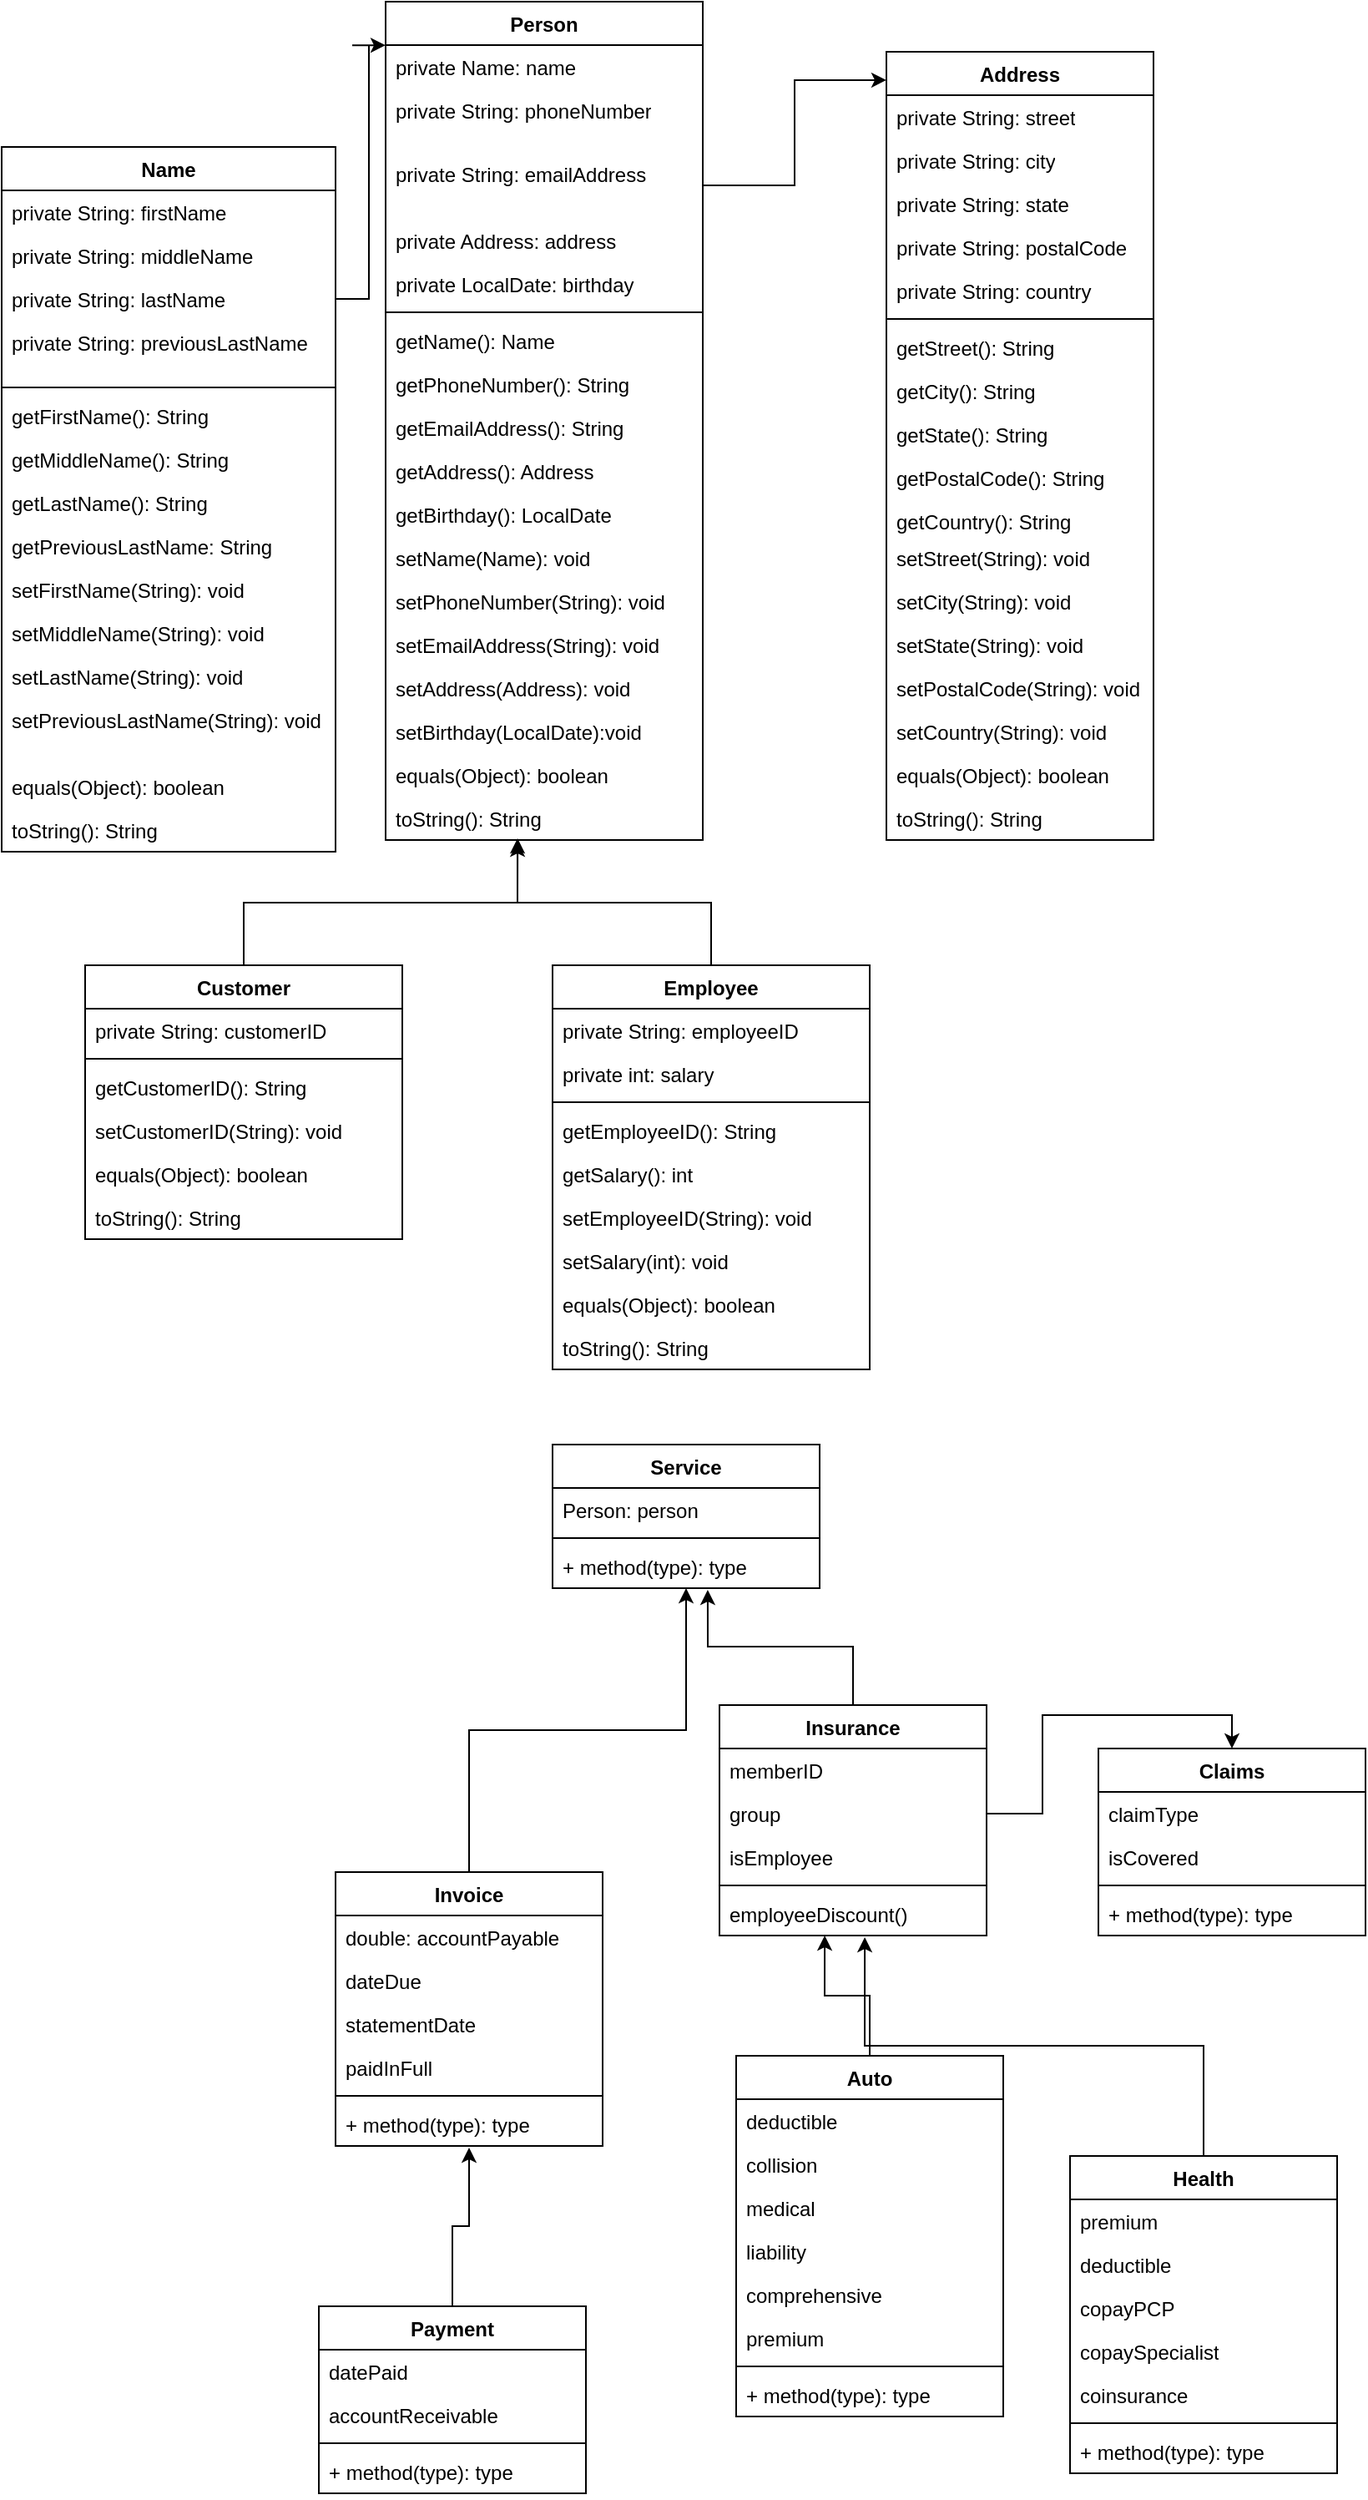 <mxfile version="21.1.8" type="device">
  <diagram id="C5RBs43oDa-KdzZeNtuy" name="Page-1">
    <mxGraphModel dx="856" dy="675" grid="1" gridSize="10" guides="1" tooltips="1" connect="1" arrows="1" fold="1" page="1" pageScale="1" pageWidth="827" pageHeight="1169" math="0" shadow="0">
      <root>
        <mxCell id="WIyWlLk6GJQsqaUBKTNV-0" />
        <mxCell id="WIyWlLk6GJQsqaUBKTNV-1" parent="WIyWlLk6GJQsqaUBKTNV-0" />
        <mxCell id="HiaGmHJcbB_R3RKfSJvn-80" style="edgeStyle=orthogonalEdgeStyle;rounded=0;orthogonalLoop=1;jettySize=auto;html=1;exitX=0.5;exitY=0;exitDx=0;exitDy=0;entryX=0.5;entryY=1;entryDx=0;entryDy=0;entryPerimeter=0;" edge="1" parent="WIyWlLk6GJQsqaUBKTNV-1" source="HiaGmHJcbB_R3RKfSJvn-19" target="HiaGmHJcbB_R3RKfSJvn-78">
          <mxGeometry relative="1" as="geometry" />
        </mxCell>
        <mxCell id="HiaGmHJcbB_R3RKfSJvn-19" value="Invoice" style="swimlane;fontStyle=1;align=center;verticalAlign=top;childLayout=stackLayout;horizontal=1;startSize=26;horizontalStack=0;resizeParent=1;resizeParentMax=0;resizeLast=0;collapsible=1;marginBottom=0;whiteSpace=wrap;html=1;" vertex="1" parent="WIyWlLk6GJQsqaUBKTNV-1">
          <mxGeometry x="210" y="1140" width="160" height="164" as="geometry" />
        </mxCell>
        <mxCell id="HiaGmHJcbB_R3RKfSJvn-55" value="double: accountPayable" style="text;strokeColor=none;fillColor=none;align=left;verticalAlign=top;spacingLeft=4;spacingRight=4;overflow=hidden;rotatable=0;points=[[0,0.5],[1,0.5]];portConstraint=eastwest;whiteSpace=wrap;html=1;" vertex="1" parent="HiaGmHJcbB_R3RKfSJvn-19">
          <mxGeometry y="26" width="160" height="26" as="geometry" />
        </mxCell>
        <mxCell id="HiaGmHJcbB_R3RKfSJvn-59" value="dateDue" style="text;strokeColor=none;fillColor=none;align=left;verticalAlign=top;spacingLeft=4;spacingRight=4;overflow=hidden;rotatable=0;points=[[0,0.5],[1,0.5]];portConstraint=eastwest;whiteSpace=wrap;html=1;" vertex="1" parent="HiaGmHJcbB_R3RKfSJvn-19">
          <mxGeometry y="52" width="160" height="26" as="geometry" />
        </mxCell>
        <mxCell id="HiaGmHJcbB_R3RKfSJvn-20" value="statementDate" style="text;strokeColor=none;fillColor=none;align=left;verticalAlign=top;spacingLeft=4;spacingRight=4;overflow=hidden;rotatable=0;points=[[0,0.5],[1,0.5]];portConstraint=eastwest;whiteSpace=wrap;html=1;" vertex="1" parent="HiaGmHJcbB_R3RKfSJvn-19">
          <mxGeometry y="78" width="160" height="26" as="geometry" />
        </mxCell>
        <mxCell id="HiaGmHJcbB_R3RKfSJvn-88" value="paidInFull" style="text;strokeColor=none;fillColor=none;align=left;verticalAlign=top;spacingLeft=4;spacingRight=4;overflow=hidden;rotatable=0;points=[[0,0.5],[1,0.5]];portConstraint=eastwest;whiteSpace=wrap;html=1;" vertex="1" parent="HiaGmHJcbB_R3RKfSJvn-19">
          <mxGeometry y="104" width="160" height="26" as="geometry" />
        </mxCell>
        <mxCell id="HiaGmHJcbB_R3RKfSJvn-21" value="" style="line;strokeWidth=1;fillColor=none;align=left;verticalAlign=middle;spacingTop=-1;spacingLeft=3;spacingRight=3;rotatable=0;labelPosition=right;points=[];portConstraint=eastwest;strokeColor=inherit;" vertex="1" parent="HiaGmHJcbB_R3RKfSJvn-19">
          <mxGeometry y="130" width="160" height="8" as="geometry" />
        </mxCell>
        <mxCell id="HiaGmHJcbB_R3RKfSJvn-22" value="+ method(type): type" style="text;strokeColor=none;fillColor=none;align=left;verticalAlign=top;spacingLeft=4;spacingRight=4;overflow=hidden;rotatable=0;points=[[0,0.5],[1,0.5]];portConstraint=eastwest;whiteSpace=wrap;html=1;" vertex="1" parent="HiaGmHJcbB_R3RKfSJvn-19">
          <mxGeometry y="138" width="160" height="26" as="geometry" />
        </mxCell>
        <mxCell id="HiaGmHJcbB_R3RKfSJvn-81" style="edgeStyle=orthogonalEdgeStyle;rounded=0;orthogonalLoop=1;jettySize=auto;html=1;exitX=0.5;exitY=0;exitDx=0;exitDy=0;entryX=0.581;entryY=1.039;entryDx=0;entryDy=0;entryPerimeter=0;" edge="1" parent="WIyWlLk6GJQsqaUBKTNV-1" source="HiaGmHJcbB_R3RKfSJvn-26" target="HiaGmHJcbB_R3RKfSJvn-78">
          <mxGeometry relative="1" as="geometry" />
        </mxCell>
        <mxCell id="HiaGmHJcbB_R3RKfSJvn-26" value="Insurance" style="swimlane;fontStyle=1;align=center;verticalAlign=top;childLayout=stackLayout;horizontal=1;startSize=26;horizontalStack=0;resizeParent=1;resizeParentMax=0;resizeLast=0;collapsible=1;marginBottom=0;whiteSpace=wrap;html=1;" vertex="1" parent="WIyWlLk6GJQsqaUBKTNV-1">
          <mxGeometry x="440" y="1040" width="160" height="138" as="geometry" />
        </mxCell>
        <mxCell id="HiaGmHJcbB_R3RKfSJvn-27" value="memberID" style="text;strokeColor=none;fillColor=none;align=left;verticalAlign=top;spacingLeft=4;spacingRight=4;overflow=hidden;rotatable=0;points=[[0,0.5],[1,0.5]];portConstraint=eastwest;whiteSpace=wrap;html=1;" vertex="1" parent="HiaGmHJcbB_R3RKfSJvn-26">
          <mxGeometry y="26" width="160" height="26" as="geometry" />
        </mxCell>
        <mxCell id="HiaGmHJcbB_R3RKfSJvn-31" value="group" style="text;strokeColor=none;fillColor=none;align=left;verticalAlign=top;spacingLeft=4;spacingRight=4;overflow=hidden;rotatable=0;points=[[0,0.5],[1,0.5]];portConstraint=eastwest;whiteSpace=wrap;html=1;" vertex="1" parent="HiaGmHJcbB_R3RKfSJvn-26">
          <mxGeometry y="52" width="160" height="26" as="geometry" />
        </mxCell>
        <mxCell id="HiaGmHJcbB_R3RKfSJvn-90" value="isEmployee" style="text;strokeColor=none;fillColor=none;align=left;verticalAlign=top;spacingLeft=4;spacingRight=4;overflow=hidden;rotatable=0;points=[[0,0.5],[1,0.5]];portConstraint=eastwest;whiteSpace=wrap;html=1;" vertex="1" parent="HiaGmHJcbB_R3RKfSJvn-26">
          <mxGeometry y="78" width="160" height="26" as="geometry" />
        </mxCell>
        <mxCell id="HiaGmHJcbB_R3RKfSJvn-28" value="" style="line;strokeWidth=1;fillColor=none;align=left;verticalAlign=middle;spacingTop=-1;spacingLeft=3;spacingRight=3;rotatable=0;labelPosition=right;points=[];portConstraint=eastwest;strokeColor=inherit;" vertex="1" parent="HiaGmHJcbB_R3RKfSJvn-26">
          <mxGeometry y="104" width="160" height="8" as="geometry" />
        </mxCell>
        <mxCell id="HiaGmHJcbB_R3RKfSJvn-29" value="employeeDiscount()" style="text;strokeColor=none;fillColor=none;align=left;verticalAlign=top;spacingLeft=4;spacingRight=4;overflow=hidden;rotatable=0;points=[[0,0.5],[1,0.5]];portConstraint=eastwest;whiteSpace=wrap;html=1;" vertex="1" parent="HiaGmHJcbB_R3RKfSJvn-26">
          <mxGeometry y="112" width="160" height="26" as="geometry" />
        </mxCell>
        <mxCell id="HiaGmHJcbB_R3RKfSJvn-32" value="Claims" style="swimlane;fontStyle=1;align=center;verticalAlign=top;childLayout=stackLayout;horizontal=1;startSize=26;horizontalStack=0;resizeParent=1;resizeParentMax=0;resizeLast=0;collapsible=1;marginBottom=0;whiteSpace=wrap;html=1;" vertex="1" parent="WIyWlLk6GJQsqaUBKTNV-1">
          <mxGeometry x="667" y="1066" width="160" height="112" as="geometry" />
        </mxCell>
        <mxCell id="HiaGmHJcbB_R3RKfSJvn-86" value="claimType" style="text;strokeColor=none;fillColor=none;align=left;verticalAlign=top;spacingLeft=4;spacingRight=4;overflow=hidden;rotatable=0;points=[[0,0.5],[1,0.5]];portConstraint=eastwest;whiteSpace=wrap;html=1;" vertex="1" parent="HiaGmHJcbB_R3RKfSJvn-32">
          <mxGeometry y="26" width="160" height="26" as="geometry" />
        </mxCell>
        <mxCell id="HiaGmHJcbB_R3RKfSJvn-33" value="isCovered" style="text;strokeColor=none;fillColor=none;align=left;verticalAlign=top;spacingLeft=4;spacingRight=4;overflow=hidden;rotatable=0;points=[[0,0.5],[1,0.5]];portConstraint=eastwest;whiteSpace=wrap;html=1;" vertex="1" parent="HiaGmHJcbB_R3RKfSJvn-32">
          <mxGeometry y="52" width="160" height="26" as="geometry" />
        </mxCell>
        <mxCell id="HiaGmHJcbB_R3RKfSJvn-34" value="" style="line;strokeWidth=1;fillColor=none;align=left;verticalAlign=middle;spacingTop=-1;spacingLeft=3;spacingRight=3;rotatable=0;labelPosition=right;points=[];portConstraint=eastwest;strokeColor=inherit;" vertex="1" parent="HiaGmHJcbB_R3RKfSJvn-32">
          <mxGeometry y="78" width="160" height="8" as="geometry" />
        </mxCell>
        <mxCell id="HiaGmHJcbB_R3RKfSJvn-35" value="+ method(type): type" style="text;strokeColor=none;fillColor=none;align=left;verticalAlign=top;spacingLeft=4;spacingRight=4;overflow=hidden;rotatable=0;points=[[0,0.5],[1,0.5]];portConstraint=eastwest;whiteSpace=wrap;html=1;" vertex="1" parent="HiaGmHJcbB_R3RKfSJvn-32">
          <mxGeometry y="86" width="160" height="26" as="geometry" />
        </mxCell>
        <mxCell id="HiaGmHJcbB_R3RKfSJvn-36" style="edgeStyle=orthogonalEdgeStyle;rounded=0;orthogonalLoop=1;jettySize=auto;html=1;exitX=1;exitY=0.5;exitDx=0;exitDy=0;entryX=0.5;entryY=0;entryDx=0;entryDy=0;" edge="1" parent="WIyWlLk6GJQsqaUBKTNV-1" source="HiaGmHJcbB_R3RKfSJvn-31" target="HiaGmHJcbB_R3RKfSJvn-32">
          <mxGeometry relative="1" as="geometry" />
        </mxCell>
        <mxCell id="HiaGmHJcbB_R3RKfSJvn-51" style="edgeStyle=orthogonalEdgeStyle;rounded=0;orthogonalLoop=1;jettySize=auto;html=1;exitX=0.5;exitY=0;exitDx=0;exitDy=0;entryX=0.5;entryY=1.039;entryDx=0;entryDy=0;entryPerimeter=0;" edge="1" parent="WIyWlLk6GJQsqaUBKTNV-1" source="HiaGmHJcbB_R3RKfSJvn-37" target="HiaGmHJcbB_R3RKfSJvn-22">
          <mxGeometry relative="1" as="geometry" />
        </mxCell>
        <mxCell id="HiaGmHJcbB_R3RKfSJvn-37" value="Payment" style="swimlane;fontStyle=1;align=center;verticalAlign=top;childLayout=stackLayout;horizontal=1;startSize=26;horizontalStack=0;resizeParent=1;resizeParentMax=0;resizeLast=0;collapsible=1;marginBottom=0;whiteSpace=wrap;html=1;" vertex="1" parent="WIyWlLk6GJQsqaUBKTNV-1">
          <mxGeometry x="200" y="1400" width="160" height="112" as="geometry" />
        </mxCell>
        <mxCell id="HiaGmHJcbB_R3RKfSJvn-87" value="datePaid" style="text;strokeColor=none;fillColor=none;align=left;verticalAlign=top;spacingLeft=4;spacingRight=4;overflow=hidden;rotatable=0;points=[[0,0.5],[1,0.5]];portConstraint=eastwest;whiteSpace=wrap;html=1;" vertex="1" parent="HiaGmHJcbB_R3RKfSJvn-37">
          <mxGeometry y="26" width="160" height="26" as="geometry" />
        </mxCell>
        <mxCell id="HiaGmHJcbB_R3RKfSJvn-38" value="accountReceivable" style="text;strokeColor=none;fillColor=none;align=left;verticalAlign=top;spacingLeft=4;spacingRight=4;overflow=hidden;rotatable=0;points=[[0,0.5],[1,0.5]];portConstraint=eastwest;whiteSpace=wrap;html=1;" vertex="1" parent="HiaGmHJcbB_R3RKfSJvn-37">
          <mxGeometry y="52" width="160" height="26" as="geometry" />
        </mxCell>
        <mxCell id="HiaGmHJcbB_R3RKfSJvn-39" value="" style="line;strokeWidth=1;fillColor=none;align=left;verticalAlign=middle;spacingTop=-1;spacingLeft=3;spacingRight=3;rotatable=0;labelPosition=right;points=[];portConstraint=eastwest;strokeColor=inherit;" vertex="1" parent="HiaGmHJcbB_R3RKfSJvn-37">
          <mxGeometry y="78" width="160" height="8" as="geometry" />
        </mxCell>
        <mxCell id="HiaGmHJcbB_R3RKfSJvn-40" value="+ method(type): type" style="text;strokeColor=none;fillColor=none;align=left;verticalAlign=top;spacingLeft=4;spacingRight=4;overflow=hidden;rotatable=0;points=[[0,0.5],[1,0.5]];portConstraint=eastwest;whiteSpace=wrap;html=1;" vertex="1" parent="HiaGmHJcbB_R3RKfSJvn-37">
          <mxGeometry y="86" width="160" height="26" as="geometry" />
        </mxCell>
        <mxCell id="HiaGmHJcbB_R3RKfSJvn-49" style="edgeStyle=orthogonalEdgeStyle;rounded=0;orthogonalLoop=1;jettySize=auto;html=1;exitX=0.5;exitY=0;exitDx=0;exitDy=0;entryX=0.394;entryY=1;entryDx=0;entryDy=0;entryPerimeter=0;" edge="1" parent="WIyWlLk6GJQsqaUBKTNV-1" source="HiaGmHJcbB_R3RKfSJvn-41" target="HiaGmHJcbB_R3RKfSJvn-29">
          <mxGeometry relative="1" as="geometry" />
        </mxCell>
        <mxCell id="HiaGmHJcbB_R3RKfSJvn-41" value="Auto" style="swimlane;fontStyle=1;align=center;verticalAlign=top;childLayout=stackLayout;horizontal=1;startSize=26;horizontalStack=0;resizeParent=1;resizeParentMax=0;resizeLast=0;collapsible=1;marginBottom=0;whiteSpace=wrap;html=1;" vertex="1" parent="WIyWlLk6GJQsqaUBKTNV-1">
          <mxGeometry x="450" y="1250" width="160" height="216" as="geometry" />
        </mxCell>
        <mxCell id="HiaGmHJcbB_R3RKfSJvn-60" value="deductible" style="text;strokeColor=none;fillColor=none;align=left;verticalAlign=top;spacingLeft=4;spacingRight=4;overflow=hidden;rotatable=0;points=[[0,0.5],[1,0.5]];portConstraint=eastwest;whiteSpace=wrap;html=1;" vertex="1" parent="HiaGmHJcbB_R3RKfSJvn-41">
          <mxGeometry y="26" width="160" height="26" as="geometry" />
        </mxCell>
        <mxCell id="HiaGmHJcbB_R3RKfSJvn-63" value="collision" style="text;strokeColor=none;fillColor=none;align=left;verticalAlign=top;spacingLeft=4;spacingRight=4;overflow=hidden;rotatable=0;points=[[0,0.5],[1,0.5]];portConstraint=eastwest;whiteSpace=wrap;html=1;" vertex="1" parent="HiaGmHJcbB_R3RKfSJvn-41">
          <mxGeometry y="52" width="160" height="26" as="geometry" />
        </mxCell>
        <mxCell id="HiaGmHJcbB_R3RKfSJvn-64" value="medical" style="text;strokeColor=none;fillColor=none;align=left;verticalAlign=top;spacingLeft=4;spacingRight=4;overflow=hidden;rotatable=0;points=[[0,0.5],[1,0.5]];portConstraint=eastwest;whiteSpace=wrap;html=1;" vertex="1" parent="HiaGmHJcbB_R3RKfSJvn-41">
          <mxGeometry y="78" width="160" height="26" as="geometry" />
        </mxCell>
        <mxCell id="HiaGmHJcbB_R3RKfSJvn-61" value="liability" style="text;strokeColor=none;fillColor=none;align=left;verticalAlign=top;spacingLeft=4;spacingRight=4;overflow=hidden;rotatable=0;points=[[0,0.5],[1,0.5]];portConstraint=eastwest;whiteSpace=wrap;html=1;" vertex="1" parent="HiaGmHJcbB_R3RKfSJvn-41">
          <mxGeometry y="104" width="160" height="26" as="geometry" />
        </mxCell>
        <mxCell id="HiaGmHJcbB_R3RKfSJvn-62" value="comprehensive&lt;br&gt;" style="text;strokeColor=none;fillColor=none;align=left;verticalAlign=top;spacingLeft=4;spacingRight=4;overflow=hidden;rotatable=0;points=[[0,0.5],[1,0.5]];portConstraint=eastwest;whiteSpace=wrap;html=1;" vertex="1" parent="HiaGmHJcbB_R3RKfSJvn-41">
          <mxGeometry y="130" width="160" height="26" as="geometry" />
        </mxCell>
        <mxCell id="HiaGmHJcbB_R3RKfSJvn-42" value="premium" style="text;strokeColor=none;fillColor=none;align=left;verticalAlign=top;spacingLeft=4;spacingRight=4;overflow=hidden;rotatable=0;points=[[0,0.5],[1,0.5]];portConstraint=eastwest;whiteSpace=wrap;html=1;" vertex="1" parent="HiaGmHJcbB_R3RKfSJvn-41">
          <mxGeometry y="156" width="160" height="26" as="geometry" />
        </mxCell>
        <mxCell id="HiaGmHJcbB_R3RKfSJvn-43" value="" style="line;strokeWidth=1;fillColor=none;align=left;verticalAlign=middle;spacingTop=-1;spacingLeft=3;spacingRight=3;rotatable=0;labelPosition=right;points=[];portConstraint=eastwest;strokeColor=inherit;" vertex="1" parent="HiaGmHJcbB_R3RKfSJvn-41">
          <mxGeometry y="182" width="160" height="8" as="geometry" />
        </mxCell>
        <mxCell id="HiaGmHJcbB_R3RKfSJvn-44" value="+ method(type): type" style="text;strokeColor=none;fillColor=none;align=left;verticalAlign=top;spacingLeft=4;spacingRight=4;overflow=hidden;rotatable=0;points=[[0,0.5],[1,0.5]];portConstraint=eastwest;whiteSpace=wrap;html=1;" vertex="1" parent="HiaGmHJcbB_R3RKfSJvn-41">
          <mxGeometry y="190" width="160" height="26" as="geometry" />
        </mxCell>
        <mxCell id="HiaGmHJcbB_R3RKfSJvn-50" style="edgeStyle=orthogonalEdgeStyle;rounded=0;orthogonalLoop=1;jettySize=auto;html=1;exitX=0.5;exitY=0;exitDx=0;exitDy=0;entryX=0.544;entryY=1.039;entryDx=0;entryDy=0;entryPerimeter=0;" edge="1" parent="WIyWlLk6GJQsqaUBKTNV-1" source="HiaGmHJcbB_R3RKfSJvn-45" target="HiaGmHJcbB_R3RKfSJvn-29">
          <mxGeometry relative="1" as="geometry" />
        </mxCell>
        <mxCell id="HiaGmHJcbB_R3RKfSJvn-45" value="Health" style="swimlane;fontStyle=1;align=center;verticalAlign=top;childLayout=stackLayout;horizontal=1;startSize=26;horizontalStack=0;resizeParent=1;resizeParentMax=0;resizeLast=0;collapsible=1;marginBottom=0;whiteSpace=wrap;html=1;" vertex="1" parent="WIyWlLk6GJQsqaUBKTNV-1">
          <mxGeometry x="650" y="1310" width="160" height="190" as="geometry" />
        </mxCell>
        <mxCell id="HiaGmHJcbB_R3RKfSJvn-46" value="premium" style="text;strokeColor=none;fillColor=none;align=left;verticalAlign=top;spacingLeft=4;spacingRight=4;overflow=hidden;rotatable=0;points=[[0,0.5],[1,0.5]];portConstraint=eastwest;whiteSpace=wrap;html=1;" vertex="1" parent="HiaGmHJcbB_R3RKfSJvn-45">
          <mxGeometry y="26" width="160" height="26" as="geometry" />
        </mxCell>
        <mxCell id="HiaGmHJcbB_R3RKfSJvn-84" value="deductible" style="text;strokeColor=none;fillColor=none;align=left;verticalAlign=top;spacingLeft=4;spacingRight=4;overflow=hidden;rotatable=0;points=[[0,0.5],[1,0.5]];portConstraint=eastwest;whiteSpace=wrap;html=1;" vertex="1" parent="HiaGmHJcbB_R3RKfSJvn-45">
          <mxGeometry y="52" width="160" height="26" as="geometry" />
        </mxCell>
        <mxCell id="HiaGmHJcbB_R3RKfSJvn-83" value="copayPCP" style="text;strokeColor=none;fillColor=none;align=left;verticalAlign=top;spacingLeft=4;spacingRight=4;overflow=hidden;rotatable=0;points=[[0,0.5],[1,0.5]];portConstraint=eastwest;whiteSpace=wrap;html=1;" vertex="1" parent="HiaGmHJcbB_R3RKfSJvn-45">
          <mxGeometry y="78" width="160" height="26" as="geometry" />
        </mxCell>
        <mxCell id="HiaGmHJcbB_R3RKfSJvn-82" value="copaySpecialist" style="text;strokeColor=none;fillColor=none;align=left;verticalAlign=top;spacingLeft=4;spacingRight=4;overflow=hidden;rotatable=0;points=[[0,0.5],[1,0.5]];portConstraint=eastwest;whiteSpace=wrap;html=1;" vertex="1" parent="HiaGmHJcbB_R3RKfSJvn-45">
          <mxGeometry y="104" width="160" height="26" as="geometry" />
        </mxCell>
        <mxCell id="HiaGmHJcbB_R3RKfSJvn-85" value="coinsurance" style="text;strokeColor=none;fillColor=none;align=left;verticalAlign=top;spacingLeft=4;spacingRight=4;overflow=hidden;rotatable=0;points=[[0,0.5],[1,0.5]];portConstraint=eastwest;whiteSpace=wrap;html=1;" vertex="1" parent="HiaGmHJcbB_R3RKfSJvn-45">
          <mxGeometry y="130" width="160" height="26" as="geometry" />
        </mxCell>
        <mxCell id="HiaGmHJcbB_R3RKfSJvn-47" value="" style="line;strokeWidth=1;fillColor=none;align=left;verticalAlign=middle;spacingTop=-1;spacingLeft=3;spacingRight=3;rotatable=0;labelPosition=right;points=[];portConstraint=eastwest;strokeColor=inherit;" vertex="1" parent="HiaGmHJcbB_R3RKfSJvn-45">
          <mxGeometry y="156" width="160" height="8" as="geometry" />
        </mxCell>
        <mxCell id="HiaGmHJcbB_R3RKfSJvn-48" value="+ method(type): type" style="text;strokeColor=none;fillColor=none;align=left;verticalAlign=top;spacingLeft=4;spacingRight=4;overflow=hidden;rotatable=0;points=[[0,0.5],[1,0.5]];portConstraint=eastwest;whiteSpace=wrap;html=1;" vertex="1" parent="HiaGmHJcbB_R3RKfSJvn-45">
          <mxGeometry y="164" width="160" height="26" as="geometry" />
        </mxCell>
        <mxCell id="HiaGmHJcbB_R3RKfSJvn-75" value="Service" style="swimlane;fontStyle=1;align=center;verticalAlign=top;childLayout=stackLayout;horizontal=1;startSize=26;horizontalStack=0;resizeParent=1;resizeParentMax=0;resizeLast=0;collapsible=1;marginBottom=0;whiteSpace=wrap;html=1;" vertex="1" parent="WIyWlLk6GJQsqaUBKTNV-1">
          <mxGeometry x="340" y="884" width="160" height="86" as="geometry" />
        </mxCell>
        <mxCell id="HiaGmHJcbB_R3RKfSJvn-76" value="Person: person" style="text;strokeColor=none;fillColor=none;align=left;verticalAlign=top;spacingLeft=4;spacingRight=4;overflow=hidden;rotatable=0;points=[[0,0.5],[1,0.5]];portConstraint=eastwest;whiteSpace=wrap;html=1;" vertex="1" parent="HiaGmHJcbB_R3RKfSJvn-75">
          <mxGeometry y="26" width="160" height="26" as="geometry" />
        </mxCell>
        <mxCell id="HiaGmHJcbB_R3RKfSJvn-77" value="" style="line;strokeWidth=1;fillColor=none;align=left;verticalAlign=middle;spacingTop=-1;spacingLeft=3;spacingRight=3;rotatable=0;labelPosition=right;points=[];portConstraint=eastwest;strokeColor=inherit;" vertex="1" parent="HiaGmHJcbB_R3RKfSJvn-75">
          <mxGeometry y="52" width="160" height="8" as="geometry" />
        </mxCell>
        <mxCell id="HiaGmHJcbB_R3RKfSJvn-78" value="+ method(type): type" style="text;strokeColor=none;fillColor=none;align=left;verticalAlign=top;spacingLeft=4;spacingRight=4;overflow=hidden;rotatable=0;points=[[0,0.5],[1,0.5]];portConstraint=eastwest;whiteSpace=wrap;html=1;" vertex="1" parent="HiaGmHJcbB_R3RKfSJvn-75">
          <mxGeometry y="60" width="160" height="26" as="geometry" />
        </mxCell>
        <mxCell id="HiaGmHJcbB_R3RKfSJvn-93" value="Person" style="swimlane;fontStyle=1;align=center;verticalAlign=top;childLayout=stackLayout;horizontal=1;startSize=26;horizontalStack=0;resizeParent=1;resizeParentMax=0;resizeLast=0;collapsible=1;marginBottom=0;whiteSpace=wrap;html=1;" vertex="1" parent="WIyWlLk6GJQsqaUBKTNV-1">
          <mxGeometry x="240" y="20" width="190" height="502" as="geometry" />
        </mxCell>
        <mxCell id="HiaGmHJcbB_R3RKfSJvn-100" value="private Name: name" style="text;strokeColor=none;fillColor=none;align=left;verticalAlign=top;spacingLeft=4;spacingRight=4;overflow=hidden;rotatable=0;points=[[0,0.5],[1,0.5]];portConstraint=eastwest;whiteSpace=wrap;html=1;" vertex="1" parent="HiaGmHJcbB_R3RKfSJvn-93">
          <mxGeometry y="26" width="190" height="26" as="geometry" />
        </mxCell>
        <mxCell id="HiaGmHJcbB_R3RKfSJvn-99" value="private String: phoneNumber" style="text;strokeColor=none;fillColor=none;align=left;verticalAlign=top;spacingLeft=4;spacingRight=4;overflow=hidden;rotatable=0;points=[[0,0.5],[1,0.5]];portConstraint=eastwest;whiteSpace=wrap;html=1;" vertex="1" parent="HiaGmHJcbB_R3RKfSJvn-93">
          <mxGeometry y="52" width="190" height="38" as="geometry" />
        </mxCell>
        <mxCell id="HiaGmHJcbB_R3RKfSJvn-98" value="private String: emailAddress" style="text;strokeColor=none;fillColor=none;align=left;verticalAlign=top;spacingLeft=4;spacingRight=4;overflow=hidden;rotatable=0;points=[[0,0.5],[1,0.5]];portConstraint=eastwest;whiteSpace=wrap;html=1;" vertex="1" parent="HiaGmHJcbB_R3RKfSJvn-93">
          <mxGeometry y="90" width="190" height="40" as="geometry" />
        </mxCell>
        <mxCell id="HiaGmHJcbB_R3RKfSJvn-97" value="private Address: address" style="text;strokeColor=none;fillColor=none;align=left;verticalAlign=top;spacingLeft=4;spacingRight=4;overflow=hidden;rotatable=0;points=[[0,0.5],[1,0.5]];portConstraint=eastwest;whiteSpace=wrap;html=1;" vertex="1" parent="HiaGmHJcbB_R3RKfSJvn-93">
          <mxGeometry y="130" width="190" height="26" as="geometry" />
        </mxCell>
        <mxCell id="HiaGmHJcbB_R3RKfSJvn-114" value="private LocalDate: birthday" style="text;strokeColor=none;fillColor=none;align=left;verticalAlign=top;spacingLeft=4;spacingRight=4;overflow=hidden;rotatable=0;points=[[0,0.5],[1,0.5]];portConstraint=eastwest;whiteSpace=wrap;html=1;" vertex="1" parent="HiaGmHJcbB_R3RKfSJvn-93">
          <mxGeometry y="156" width="190" height="26" as="geometry" />
        </mxCell>
        <mxCell id="HiaGmHJcbB_R3RKfSJvn-95" value="" style="line;strokeWidth=1;fillColor=none;align=left;verticalAlign=middle;spacingTop=-1;spacingLeft=3;spacingRight=3;rotatable=0;labelPosition=right;points=[];portConstraint=eastwest;strokeColor=inherit;" vertex="1" parent="HiaGmHJcbB_R3RKfSJvn-93">
          <mxGeometry y="182" width="190" height="8" as="geometry" />
        </mxCell>
        <mxCell id="HiaGmHJcbB_R3RKfSJvn-96" value="getName(): Name" style="text;strokeColor=none;fillColor=none;align=left;verticalAlign=top;spacingLeft=4;spacingRight=4;overflow=hidden;rotatable=0;points=[[0,0.5],[1,0.5]];portConstraint=eastwest;whiteSpace=wrap;html=1;" vertex="1" parent="HiaGmHJcbB_R3RKfSJvn-93">
          <mxGeometry y="190" width="190" height="26" as="geometry" />
        </mxCell>
        <mxCell id="HiaGmHJcbB_R3RKfSJvn-136" value="getPhoneNumber(): String" style="text;strokeColor=none;fillColor=none;align=left;verticalAlign=top;spacingLeft=4;spacingRight=4;overflow=hidden;rotatable=0;points=[[0,0.5],[1,0.5]];portConstraint=eastwest;whiteSpace=wrap;html=1;" vertex="1" parent="HiaGmHJcbB_R3RKfSJvn-93">
          <mxGeometry y="216" width="190" height="26" as="geometry" />
        </mxCell>
        <mxCell id="HiaGmHJcbB_R3RKfSJvn-135" value="getEmailAddress(): String" style="text;strokeColor=none;fillColor=none;align=left;verticalAlign=top;spacingLeft=4;spacingRight=4;overflow=hidden;rotatable=0;points=[[0,0.5],[1,0.5]];portConstraint=eastwest;whiteSpace=wrap;html=1;" vertex="1" parent="HiaGmHJcbB_R3RKfSJvn-93">
          <mxGeometry y="242" width="190" height="26" as="geometry" />
        </mxCell>
        <mxCell id="HiaGmHJcbB_R3RKfSJvn-134" value="getAddress(): Address" style="text;strokeColor=none;fillColor=none;align=left;verticalAlign=top;spacingLeft=4;spacingRight=4;overflow=hidden;rotatable=0;points=[[0,0.5],[1,0.5]];portConstraint=eastwest;whiteSpace=wrap;html=1;" vertex="1" parent="HiaGmHJcbB_R3RKfSJvn-93">
          <mxGeometry y="268" width="190" height="26" as="geometry" />
        </mxCell>
        <mxCell id="HiaGmHJcbB_R3RKfSJvn-133" value="getBirthday(): LocalDate" style="text;strokeColor=none;fillColor=none;align=left;verticalAlign=top;spacingLeft=4;spacingRight=4;overflow=hidden;rotatable=0;points=[[0,0.5],[1,0.5]];portConstraint=eastwest;whiteSpace=wrap;html=1;" vertex="1" parent="HiaGmHJcbB_R3RKfSJvn-93">
          <mxGeometry y="294" width="190" height="26" as="geometry" />
        </mxCell>
        <mxCell id="HiaGmHJcbB_R3RKfSJvn-132" value="setName(Name): void" style="text;strokeColor=none;fillColor=none;align=left;verticalAlign=top;spacingLeft=4;spacingRight=4;overflow=hidden;rotatable=0;points=[[0,0.5],[1,0.5]];portConstraint=eastwest;whiteSpace=wrap;html=1;" vertex="1" parent="HiaGmHJcbB_R3RKfSJvn-93">
          <mxGeometry y="320" width="190" height="26" as="geometry" />
        </mxCell>
        <mxCell id="HiaGmHJcbB_R3RKfSJvn-138" value="setPhoneNumber(String): void" style="text;strokeColor=none;fillColor=none;align=left;verticalAlign=top;spacingLeft=4;spacingRight=4;overflow=hidden;rotatable=0;points=[[0,0.5],[1,0.5]];portConstraint=eastwest;whiteSpace=wrap;html=1;" vertex="1" parent="HiaGmHJcbB_R3RKfSJvn-93">
          <mxGeometry y="346" width="190" height="26" as="geometry" />
        </mxCell>
        <mxCell id="HiaGmHJcbB_R3RKfSJvn-137" value="setEmailAddress(String): void" style="text;strokeColor=none;fillColor=none;align=left;verticalAlign=top;spacingLeft=4;spacingRight=4;overflow=hidden;rotatable=0;points=[[0,0.5],[1,0.5]];portConstraint=eastwest;whiteSpace=wrap;html=1;" vertex="1" parent="HiaGmHJcbB_R3RKfSJvn-93">
          <mxGeometry y="372" width="190" height="26" as="geometry" />
        </mxCell>
        <mxCell id="HiaGmHJcbB_R3RKfSJvn-140" value="setAddress(Address): void" style="text;strokeColor=none;fillColor=none;align=left;verticalAlign=top;spacingLeft=4;spacingRight=4;overflow=hidden;rotatable=0;points=[[0,0.5],[1,0.5]];portConstraint=eastwest;whiteSpace=wrap;html=1;" vertex="1" parent="HiaGmHJcbB_R3RKfSJvn-93">
          <mxGeometry y="398" width="190" height="26" as="geometry" />
        </mxCell>
        <mxCell id="HiaGmHJcbB_R3RKfSJvn-139" value="setBirthday(LocalDate):void" style="text;strokeColor=none;fillColor=none;align=left;verticalAlign=top;spacingLeft=4;spacingRight=4;overflow=hidden;rotatable=0;points=[[0,0.5],[1,0.5]];portConstraint=eastwest;whiteSpace=wrap;html=1;" vertex="1" parent="HiaGmHJcbB_R3RKfSJvn-93">
          <mxGeometry y="424" width="190" height="26" as="geometry" />
        </mxCell>
        <mxCell id="HiaGmHJcbB_R3RKfSJvn-141" value="equals(Object): boolean" style="text;strokeColor=none;fillColor=none;align=left;verticalAlign=top;spacingLeft=4;spacingRight=4;overflow=hidden;rotatable=0;points=[[0,0.5],[1,0.5]];portConstraint=eastwest;whiteSpace=wrap;html=1;" vertex="1" parent="HiaGmHJcbB_R3RKfSJvn-93">
          <mxGeometry y="450" width="190" height="26" as="geometry" />
        </mxCell>
        <mxCell id="HiaGmHJcbB_R3RKfSJvn-142" value="toString(): String" style="text;strokeColor=none;fillColor=none;align=left;verticalAlign=top;spacingLeft=4;spacingRight=4;overflow=hidden;rotatable=0;points=[[0,0.5],[1,0.5]];portConstraint=eastwest;whiteSpace=wrap;html=1;" vertex="1" parent="HiaGmHJcbB_R3RKfSJvn-93">
          <mxGeometry y="476" width="190" height="26" as="geometry" />
        </mxCell>
        <mxCell id="HiaGmHJcbB_R3RKfSJvn-105" value="Address" style="swimlane;fontStyle=1;align=center;verticalAlign=top;childLayout=stackLayout;horizontal=1;startSize=26;horizontalStack=0;resizeParent=1;resizeParentMax=0;resizeLast=0;collapsible=1;marginBottom=0;whiteSpace=wrap;html=1;" vertex="1" parent="WIyWlLk6GJQsqaUBKTNV-1">
          <mxGeometry x="540" y="50" width="160" height="472" as="geometry" />
        </mxCell>
        <mxCell id="HiaGmHJcbB_R3RKfSJvn-106" value="private String: street" style="text;strokeColor=none;fillColor=none;align=left;verticalAlign=top;spacingLeft=4;spacingRight=4;overflow=hidden;rotatable=0;points=[[0,0.5],[1,0.5]];portConstraint=eastwest;whiteSpace=wrap;html=1;" vertex="1" parent="HiaGmHJcbB_R3RKfSJvn-105">
          <mxGeometry y="26" width="160" height="26" as="geometry" />
        </mxCell>
        <mxCell id="HiaGmHJcbB_R3RKfSJvn-112" value="private String: city" style="text;strokeColor=none;fillColor=none;align=left;verticalAlign=top;spacingLeft=4;spacingRight=4;overflow=hidden;rotatable=0;points=[[0,0.5],[1,0.5]];portConstraint=eastwest;whiteSpace=wrap;html=1;" vertex="1" parent="HiaGmHJcbB_R3RKfSJvn-105">
          <mxGeometry y="52" width="160" height="26" as="geometry" />
        </mxCell>
        <mxCell id="HiaGmHJcbB_R3RKfSJvn-111" value="private String: state" style="text;strokeColor=none;fillColor=none;align=left;verticalAlign=top;spacingLeft=4;spacingRight=4;overflow=hidden;rotatable=0;points=[[0,0.5],[1,0.5]];portConstraint=eastwest;whiteSpace=wrap;html=1;" vertex="1" parent="HiaGmHJcbB_R3RKfSJvn-105">
          <mxGeometry y="78" width="160" height="26" as="geometry" />
        </mxCell>
        <mxCell id="HiaGmHJcbB_R3RKfSJvn-110" value="private String: postalCode" style="text;strokeColor=none;fillColor=none;align=left;verticalAlign=top;spacingLeft=4;spacingRight=4;overflow=hidden;rotatable=0;points=[[0,0.5],[1,0.5]];portConstraint=eastwest;whiteSpace=wrap;html=1;" vertex="1" parent="HiaGmHJcbB_R3RKfSJvn-105">
          <mxGeometry y="104" width="160" height="26" as="geometry" />
        </mxCell>
        <mxCell id="HiaGmHJcbB_R3RKfSJvn-109" value="private String: country" style="text;strokeColor=none;fillColor=none;align=left;verticalAlign=top;spacingLeft=4;spacingRight=4;overflow=hidden;rotatable=0;points=[[0,0.5],[1,0.5]];portConstraint=eastwest;whiteSpace=wrap;html=1;" vertex="1" parent="HiaGmHJcbB_R3RKfSJvn-105">
          <mxGeometry y="130" width="160" height="26" as="geometry" />
        </mxCell>
        <mxCell id="HiaGmHJcbB_R3RKfSJvn-107" value="" style="line;strokeWidth=1;fillColor=none;align=left;verticalAlign=middle;spacingTop=-1;spacingLeft=3;spacingRight=3;rotatable=0;labelPosition=right;points=[];portConstraint=eastwest;strokeColor=inherit;" vertex="1" parent="HiaGmHJcbB_R3RKfSJvn-105">
          <mxGeometry y="156" width="160" height="8" as="geometry" />
        </mxCell>
        <mxCell id="HiaGmHJcbB_R3RKfSJvn-108" value="getStreet(): String" style="text;strokeColor=none;fillColor=none;align=left;verticalAlign=top;spacingLeft=4;spacingRight=4;overflow=hidden;rotatable=0;points=[[0,0.5],[1,0.5]];portConstraint=eastwest;whiteSpace=wrap;html=1;" vertex="1" parent="HiaGmHJcbB_R3RKfSJvn-105">
          <mxGeometry y="164" width="160" height="26" as="geometry" />
        </mxCell>
        <mxCell id="HiaGmHJcbB_R3RKfSJvn-143" value="getCity(): String" style="text;strokeColor=none;fillColor=none;align=left;verticalAlign=top;spacingLeft=4;spacingRight=4;overflow=hidden;rotatable=0;points=[[0,0.5],[1,0.5]];portConstraint=eastwest;whiteSpace=wrap;html=1;" vertex="1" parent="HiaGmHJcbB_R3RKfSJvn-105">
          <mxGeometry y="190" width="160" height="26" as="geometry" />
        </mxCell>
        <mxCell id="HiaGmHJcbB_R3RKfSJvn-146" value="getState(): String" style="text;strokeColor=none;fillColor=none;align=left;verticalAlign=top;spacingLeft=4;spacingRight=4;overflow=hidden;rotatable=0;points=[[0,0.5],[1,0.5]];portConstraint=eastwest;whiteSpace=wrap;html=1;" vertex="1" parent="HiaGmHJcbB_R3RKfSJvn-105">
          <mxGeometry y="216" width="160" height="26" as="geometry" />
        </mxCell>
        <mxCell id="HiaGmHJcbB_R3RKfSJvn-145" value="getPostalCode(): String" style="text;strokeColor=none;fillColor=none;align=left;verticalAlign=top;spacingLeft=4;spacingRight=4;overflow=hidden;rotatable=0;points=[[0,0.5],[1,0.5]];portConstraint=eastwest;whiteSpace=wrap;html=1;" vertex="1" parent="HiaGmHJcbB_R3RKfSJvn-105">
          <mxGeometry y="242" width="160" height="26" as="geometry" />
        </mxCell>
        <mxCell id="HiaGmHJcbB_R3RKfSJvn-148" value="getCountry(): String" style="text;strokeColor=none;fillColor=none;align=left;verticalAlign=top;spacingLeft=4;spacingRight=4;overflow=hidden;rotatable=0;points=[[0,0.5],[1,0.5]];portConstraint=eastwest;whiteSpace=wrap;html=1;" vertex="1" parent="HiaGmHJcbB_R3RKfSJvn-105">
          <mxGeometry y="268" width="160" height="22" as="geometry" />
        </mxCell>
        <mxCell id="HiaGmHJcbB_R3RKfSJvn-147" value="setStreet(String): void" style="text;strokeColor=none;fillColor=none;align=left;verticalAlign=top;spacingLeft=4;spacingRight=4;overflow=hidden;rotatable=0;points=[[0,0.5],[1,0.5]];portConstraint=eastwest;whiteSpace=wrap;html=1;" vertex="1" parent="HiaGmHJcbB_R3RKfSJvn-105">
          <mxGeometry y="290" width="160" height="26" as="geometry" />
        </mxCell>
        <mxCell id="HiaGmHJcbB_R3RKfSJvn-152" value="setCity(String): void" style="text;strokeColor=none;fillColor=none;align=left;verticalAlign=top;spacingLeft=4;spacingRight=4;overflow=hidden;rotatable=0;points=[[0,0.5],[1,0.5]];portConstraint=eastwest;whiteSpace=wrap;html=1;" vertex="1" parent="HiaGmHJcbB_R3RKfSJvn-105">
          <mxGeometry y="316" width="160" height="26" as="geometry" />
        </mxCell>
        <mxCell id="HiaGmHJcbB_R3RKfSJvn-151" value="setState(String): void" style="text;strokeColor=none;fillColor=none;align=left;verticalAlign=top;spacingLeft=4;spacingRight=4;overflow=hidden;rotatable=0;points=[[0,0.5],[1,0.5]];portConstraint=eastwest;whiteSpace=wrap;html=1;" vertex="1" parent="HiaGmHJcbB_R3RKfSJvn-105">
          <mxGeometry y="342" width="160" height="26" as="geometry" />
        </mxCell>
        <mxCell id="HiaGmHJcbB_R3RKfSJvn-150" value="setPostalCode(String): void" style="text;strokeColor=none;fillColor=none;align=left;verticalAlign=top;spacingLeft=4;spacingRight=4;overflow=hidden;rotatable=0;points=[[0,0.5],[1,0.5]];portConstraint=eastwest;whiteSpace=wrap;html=1;" vertex="1" parent="HiaGmHJcbB_R3RKfSJvn-105">
          <mxGeometry y="368" width="160" height="26" as="geometry" />
        </mxCell>
        <mxCell id="HiaGmHJcbB_R3RKfSJvn-149" value="setCountry(String): void" style="text;strokeColor=none;fillColor=none;align=left;verticalAlign=top;spacingLeft=4;spacingRight=4;overflow=hidden;rotatable=0;points=[[0,0.5],[1,0.5]];portConstraint=eastwest;whiteSpace=wrap;html=1;" vertex="1" parent="HiaGmHJcbB_R3RKfSJvn-105">
          <mxGeometry y="394" width="160" height="26" as="geometry" />
        </mxCell>
        <mxCell id="HiaGmHJcbB_R3RKfSJvn-154" value="equals(Object): boolean" style="text;strokeColor=none;fillColor=none;align=left;verticalAlign=top;spacingLeft=4;spacingRight=4;overflow=hidden;rotatable=0;points=[[0,0.5],[1,0.5]];portConstraint=eastwest;whiteSpace=wrap;html=1;" vertex="1" parent="HiaGmHJcbB_R3RKfSJvn-105">
          <mxGeometry y="420" width="160" height="26" as="geometry" />
        </mxCell>
        <mxCell id="HiaGmHJcbB_R3RKfSJvn-153" value="toString(): String" style="text;strokeColor=none;fillColor=none;align=left;verticalAlign=top;spacingLeft=4;spacingRight=4;overflow=hidden;rotatable=0;points=[[0,0.5],[1,0.5]];portConstraint=eastwest;whiteSpace=wrap;html=1;" vertex="1" parent="HiaGmHJcbB_R3RKfSJvn-105">
          <mxGeometry y="446" width="160" height="26" as="geometry" />
        </mxCell>
        <mxCell id="HiaGmHJcbB_R3RKfSJvn-115" value="Name" style="swimlane;fontStyle=1;align=center;verticalAlign=top;childLayout=stackLayout;horizontal=1;startSize=26;horizontalStack=0;resizeParent=1;resizeParentMax=0;resizeLast=0;collapsible=1;marginBottom=0;whiteSpace=wrap;html=1;" vertex="1" parent="WIyWlLk6GJQsqaUBKTNV-1">
          <mxGeometry x="10" y="107" width="200" height="422" as="geometry" />
        </mxCell>
        <mxCell id="HiaGmHJcbB_R3RKfSJvn-116" value="private String: firstName" style="text;strokeColor=none;fillColor=none;align=left;verticalAlign=top;spacingLeft=4;spacingRight=4;overflow=hidden;rotatable=0;points=[[0,0.5],[1,0.5]];portConstraint=eastwest;whiteSpace=wrap;html=1;" vertex="1" parent="HiaGmHJcbB_R3RKfSJvn-115">
          <mxGeometry y="26" width="200" height="26" as="geometry" />
        </mxCell>
        <mxCell id="HiaGmHJcbB_R3RKfSJvn-121" value="private String: middleName" style="text;strokeColor=none;fillColor=none;align=left;verticalAlign=top;spacingLeft=4;spacingRight=4;overflow=hidden;rotatable=0;points=[[0,0.5],[1,0.5]];portConstraint=eastwest;whiteSpace=wrap;html=1;" vertex="1" parent="HiaGmHJcbB_R3RKfSJvn-115">
          <mxGeometry y="52" width="200" height="26" as="geometry" />
        </mxCell>
        <mxCell id="HiaGmHJcbB_R3RKfSJvn-120" value="private String: lastName" style="text;strokeColor=none;fillColor=none;align=left;verticalAlign=top;spacingLeft=4;spacingRight=4;overflow=hidden;rotatable=0;points=[[0,0.5],[1,0.5]];portConstraint=eastwest;whiteSpace=wrap;html=1;" vertex="1" parent="HiaGmHJcbB_R3RKfSJvn-115">
          <mxGeometry y="78" width="200" height="26" as="geometry" />
        </mxCell>
        <mxCell id="HiaGmHJcbB_R3RKfSJvn-119" value="private String: previousLastName" style="text;strokeColor=none;fillColor=none;align=left;verticalAlign=top;spacingLeft=4;spacingRight=4;overflow=hidden;rotatable=0;points=[[0,0.5],[1,0.5]];portConstraint=eastwest;whiteSpace=wrap;html=1;" vertex="1" parent="HiaGmHJcbB_R3RKfSJvn-115">
          <mxGeometry y="104" width="200" height="36" as="geometry" />
        </mxCell>
        <mxCell id="HiaGmHJcbB_R3RKfSJvn-117" value="" style="line;strokeWidth=1;fillColor=none;align=left;verticalAlign=middle;spacingTop=-1;spacingLeft=3;spacingRight=3;rotatable=0;labelPosition=right;points=[];portConstraint=eastwest;strokeColor=inherit;" vertex="1" parent="HiaGmHJcbB_R3RKfSJvn-115">
          <mxGeometry y="140" width="200" height="8" as="geometry" />
        </mxCell>
        <mxCell id="HiaGmHJcbB_R3RKfSJvn-118" value="getFirstName(): String" style="text;strokeColor=none;fillColor=none;align=left;verticalAlign=top;spacingLeft=4;spacingRight=4;overflow=hidden;rotatable=0;points=[[0,0.5],[1,0.5]];portConstraint=eastwest;whiteSpace=wrap;html=1;" vertex="1" parent="HiaGmHJcbB_R3RKfSJvn-115">
          <mxGeometry y="148" width="200" height="26" as="geometry" />
        </mxCell>
        <mxCell id="HiaGmHJcbB_R3RKfSJvn-131" value="getMiddleName(): String" style="text;strokeColor=none;fillColor=none;align=left;verticalAlign=top;spacingLeft=4;spacingRight=4;overflow=hidden;rotatable=0;points=[[0,0.5],[1,0.5]];portConstraint=eastwest;whiteSpace=wrap;html=1;" vertex="1" parent="HiaGmHJcbB_R3RKfSJvn-115">
          <mxGeometry y="174" width="200" height="26" as="geometry" />
        </mxCell>
        <mxCell id="HiaGmHJcbB_R3RKfSJvn-130" value="getLastName(): String" style="text;strokeColor=none;fillColor=none;align=left;verticalAlign=top;spacingLeft=4;spacingRight=4;overflow=hidden;rotatable=0;points=[[0,0.5],[1,0.5]];portConstraint=eastwest;whiteSpace=wrap;html=1;" vertex="1" parent="HiaGmHJcbB_R3RKfSJvn-115">
          <mxGeometry y="200" width="200" height="26" as="geometry" />
        </mxCell>
        <mxCell id="HiaGmHJcbB_R3RKfSJvn-129" value="getPreviousLastName: String" style="text;strokeColor=none;fillColor=none;align=left;verticalAlign=top;spacingLeft=4;spacingRight=4;overflow=hidden;rotatable=0;points=[[0,0.5],[1,0.5]];portConstraint=eastwest;whiteSpace=wrap;html=1;" vertex="1" parent="HiaGmHJcbB_R3RKfSJvn-115">
          <mxGeometry y="226" width="200" height="26" as="geometry" />
        </mxCell>
        <mxCell id="HiaGmHJcbB_R3RKfSJvn-128" value="setFirstName(String): void" style="text;strokeColor=none;fillColor=none;align=left;verticalAlign=top;spacingLeft=4;spacingRight=4;overflow=hidden;rotatable=0;points=[[0,0.5],[1,0.5]];portConstraint=eastwest;whiteSpace=wrap;html=1;" vertex="1" parent="HiaGmHJcbB_R3RKfSJvn-115">
          <mxGeometry y="252" width="200" height="26" as="geometry" />
        </mxCell>
        <mxCell id="HiaGmHJcbB_R3RKfSJvn-127" value="setMiddleName(String): void" style="text;strokeColor=none;fillColor=none;align=left;verticalAlign=top;spacingLeft=4;spacingRight=4;overflow=hidden;rotatable=0;points=[[0,0.5],[1,0.5]];portConstraint=eastwest;whiteSpace=wrap;html=1;" vertex="1" parent="HiaGmHJcbB_R3RKfSJvn-115">
          <mxGeometry y="278" width="200" height="26" as="geometry" />
        </mxCell>
        <mxCell id="HiaGmHJcbB_R3RKfSJvn-126" value="setLastName(String): void" style="text;strokeColor=none;fillColor=none;align=left;verticalAlign=top;spacingLeft=4;spacingRight=4;overflow=hidden;rotatable=0;points=[[0,0.5],[1,0.5]];portConstraint=eastwest;whiteSpace=wrap;html=1;" vertex="1" parent="HiaGmHJcbB_R3RKfSJvn-115">
          <mxGeometry y="304" width="200" height="26" as="geometry" />
        </mxCell>
        <mxCell id="HiaGmHJcbB_R3RKfSJvn-125" value="setPreviousLastName(String): void" style="text;strokeColor=none;fillColor=none;align=left;verticalAlign=top;spacingLeft=4;spacingRight=4;overflow=hidden;rotatable=0;points=[[0,0.5],[1,0.5]];portConstraint=eastwest;whiteSpace=wrap;html=1;" vertex="1" parent="HiaGmHJcbB_R3RKfSJvn-115">
          <mxGeometry y="330" width="200" height="40" as="geometry" />
        </mxCell>
        <mxCell id="HiaGmHJcbB_R3RKfSJvn-124" value="equals(Object): boolean" style="text;strokeColor=none;fillColor=none;align=left;verticalAlign=top;spacingLeft=4;spacingRight=4;overflow=hidden;rotatable=0;points=[[0,0.5],[1,0.5]];portConstraint=eastwest;whiteSpace=wrap;html=1;" vertex="1" parent="HiaGmHJcbB_R3RKfSJvn-115">
          <mxGeometry y="370" width="200" height="26" as="geometry" />
        </mxCell>
        <mxCell id="HiaGmHJcbB_R3RKfSJvn-123" value="toString(): String" style="text;strokeColor=none;fillColor=none;align=left;verticalAlign=top;spacingLeft=4;spacingRight=4;overflow=hidden;rotatable=0;points=[[0,0.5],[1,0.5]];portConstraint=eastwest;whiteSpace=wrap;html=1;" vertex="1" parent="HiaGmHJcbB_R3RKfSJvn-115">
          <mxGeometry y="396" width="200" height="26" as="geometry" />
        </mxCell>
        <mxCell id="HiaGmHJcbB_R3RKfSJvn-122" style="edgeStyle=orthogonalEdgeStyle;rounded=0;orthogonalLoop=1;jettySize=auto;html=1;exitX=1;exitY=0.5;exitDx=0;exitDy=0;entryX=0;entryY=0.052;entryDx=0;entryDy=0;entryPerimeter=0;" edge="1" parent="WIyWlLk6GJQsqaUBKTNV-1" source="HiaGmHJcbB_R3RKfSJvn-120" target="HiaGmHJcbB_R3RKfSJvn-93">
          <mxGeometry relative="1" as="geometry" />
        </mxCell>
        <mxCell id="HiaGmHJcbB_R3RKfSJvn-155" style="edgeStyle=orthogonalEdgeStyle;rounded=0;orthogonalLoop=1;jettySize=auto;html=1;exitX=1;exitY=0.5;exitDx=0;exitDy=0;entryX=0;entryY=0.036;entryDx=0;entryDy=0;entryPerimeter=0;" edge="1" parent="WIyWlLk6GJQsqaUBKTNV-1" source="HiaGmHJcbB_R3RKfSJvn-98" target="HiaGmHJcbB_R3RKfSJvn-105">
          <mxGeometry relative="1" as="geometry" />
        </mxCell>
        <mxCell id="HiaGmHJcbB_R3RKfSJvn-169" style="edgeStyle=orthogonalEdgeStyle;rounded=0;orthogonalLoop=1;jettySize=auto;html=1;exitX=0.5;exitY=0;exitDx=0;exitDy=0;entryX=0.416;entryY=1.039;entryDx=0;entryDy=0;entryPerimeter=0;" edge="1" parent="WIyWlLk6GJQsqaUBKTNV-1" source="HiaGmHJcbB_R3RKfSJvn-159" target="HiaGmHJcbB_R3RKfSJvn-142">
          <mxGeometry relative="1" as="geometry" />
        </mxCell>
        <mxCell id="HiaGmHJcbB_R3RKfSJvn-159" value="Employee" style="swimlane;fontStyle=1;align=center;verticalAlign=top;childLayout=stackLayout;horizontal=1;startSize=26;horizontalStack=0;resizeParent=1;resizeParentMax=0;resizeLast=0;collapsible=1;marginBottom=0;whiteSpace=wrap;html=1;" vertex="1" parent="WIyWlLk6GJQsqaUBKTNV-1">
          <mxGeometry x="340" y="597" width="190" height="242" as="geometry" />
        </mxCell>
        <mxCell id="HiaGmHJcbB_R3RKfSJvn-160" value="private String: employeeID" style="text;strokeColor=none;fillColor=none;align=left;verticalAlign=top;spacingLeft=4;spacingRight=4;overflow=hidden;rotatable=0;points=[[0,0.5],[1,0.5]];portConstraint=eastwest;whiteSpace=wrap;html=1;" vertex="1" parent="HiaGmHJcbB_R3RKfSJvn-159">
          <mxGeometry y="26" width="190" height="26" as="geometry" />
        </mxCell>
        <mxCell id="HiaGmHJcbB_R3RKfSJvn-163" value="private int: salary" style="text;strokeColor=none;fillColor=none;align=left;verticalAlign=top;spacingLeft=4;spacingRight=4;overflow=hidden;rotatable=0;points=[[0,0.5],[1,0.5]];portConstraint=eastwest;whiteSpace=wrap;html=1;" vertex="1" parent="HiaGmHJcbB_R3RKfSJvn-159">
          <mxGeometry y="52" width="190" height="26" as="geometry" />
        </mxCell>
        <mxCell id="HiaGmHJcbB_R3RKfSJvn-161" value="" style="line;strokeWidth=1;fillColor=none;align=left;verticalAlign=middle;spacingTop=-1;spacingLeft=3;spacingRight=3;rotatable=0;labelPosition=right;points=[];portConstraint=eastwest;strokeColor=inherit;" vertex="1" parent="HiaGmHJcbB_R3RKfSJvn-159">
          <mxGeometry y="78" width="190" height="8" as="geometry" />
        </mxCell>
        <mxCell id="HiaGmHJcbB_R3RKfSJvn-162" value="getEmployeeID(): String" style="text;strokeColor=none;fillColor=none;align=left;verticalAlign=top;spacingLeft=4;spacingRight=4;overflow=hidden;rotatable=0;points=[[0,0.5],[1,0.5]];portConstraint=eastwest;whiteSpace=wrap;html=1;" vertex="1" parent="HiaGmHJcbB_R3RKfSJvn-159">
          <mxGeometry y="86" width="190" height="26" as="geometry" />
        </mxCell>
        <mxCell id="HiaGmHJcbB_R3RKfSJvn-164" value="getSalary(): int" style="text;strokeColor=none;fillColor=none;align=left;verticalAlign=top;spacingLeft=4;spacingRight=4;overflow=hidden;rotatable=0;points=[[0,0.5],[1,0.5]];portConstraint=eastwest;whiteSpace=wrap;html=1;" vertex="1" parent="HiaGmHJcbB_R3RKfSJvn-159">
          <mxGeometry y="112" width="190" height="26" as="geometry" />
        </mxCell>
        <mxCell id="HiaGmHJcbB_R3RKfSJvn-165" value="setEmployeeID(String): void" style="text;strokeColor=none;fillColor=none;align=left;verticalAlign=top;spacingLeft=4;spacingRight=4;overflow=hidden;rotatable=0;points=[[0,0.5],[1,0.5]];portConstraint=eastwest;whiteSpace=wrap;html=1;" vertex="1" parent="HiaGmHJcbB_R3RKfSJvn-159">
          <mxGeometry y="138" width="190" height="26" as="geometry" />
        </mxCell>
        <mxCell id="HiaGmHJcbB_R3RKfSJvn-168" value="setSalary(int): void" style="text;strokeColor=none;fillColor=none;align=left;verticalAlign=top;spacingLeft=4;spacingRight=4;overflow=hidden;rotatable=0;points=[[0,0.5],[1,0.5]];portConstraint=eastwest;whiteSpace=wrap;html=1;" vertex="1" parent="HiaGmHJcbB_R3RKfSJvn-159">
          <mxGeometry y="164" width="190" height="26" as="geometry" />
        </mxCell>
        <mxCell id="HiaGmHJcbB_R3RKfSJvn-167" value="equals(Object): boolean" style="text;strokeColor=none;fillColor=none;align=left;verticalAlign=top;spacingLeft=4;spacingRight=4;overflow=hidden;rotatable=0;points=[[0,0.5],[1,0.5]];portConstraint=eastwest;whiteSpace=wrap;html=1;" vertex="1" parent="HiaGmHJcbB_R3RKfSJvn-159">
          <mxGeometry y="190" width="190" height="26" as="geometry" />
        </mxCell>
        <mxCell id="HiaGmHJcbB_R3RKfSJvn-166" value="toString(): String" style="text;strokeColor=none;fillColor=none;align=left;verticalAlign=top;spacingLeft=4;spacingRight=4;overflow=hidden;rotatable=0;points=[[0,0.5],[1,0.5]];portConstraint=eastwest;whiteSpace=wrap;html=1;" vertex="1" parent="HiaGmHJcbB_R3RKfSJvn-159">
          <mxGeometry y="216" width="190" height="26" as="geometry" />
        </mxCell>
        <mxCell id="HiaGmHJcbB_R3RKfSJvn-177" style="edgeStyle=orthogonalEdgeStyle;rounded=0;orthogonalLoop=1;jettySize=auto;html=1;exitX=0.5;exitY=0;exitDx=0;exitDy=0;entryX=0.416;entryY=0.962;entryDx=0;entryDy=0;entryPerimeter=0;" edge="1" parent="WIyWlLk6GJQsqaUBKTNV-1" source="HiaGmHJcbB_R3RKfSJvn-170" target="HiaGmHJcbB_R3RKfSJvn-142">
          <mxGeometry relative="1" as="geometry" />
        </mxCell>
        <mxCell id="HiaGmHJcbB_R3RKfSJvn-170" value="Customer" style="swimlane;fontStyle=1;align=center;verticalAlign=top;childLayout=stackLayout;horizontal=1;startSize=26;horizontalStack=0;resizeParent=1;resizeParentMax=0;resizeLast=0;collapsible=1;marginBottom=0;whiteSpace=wrap;html=1;" vertex="1" parent="WIyWlLk6GJQsqaUBKTNV-1">
          <mxGeometry x="60" y="597" width="190" height="164" as="geometry" />
        </mxCell>
        <mxCell id="HiaGmHJcbB_R3RKfSJvn-171" value="private String: customerID" style="text;strokeColor=none;fillColor=none;align=left;verticalAlign=top;spacingLeft=4;spacingRight=4;overflow=hidden;rotatable=0;points=[[0,0.5],[1,0.5]];portConstraint=eastwest;whiteSpace=wrap;html=1;" vertex="1" parent="HiaGmHJcbB_R3RKfSJvn-170">
          <mxGeometry y="26" width="190" height="26" as="geometry" />
        </mxCell>
        <mxCell id="HiaGmHJcbB_R3RKfSJvn-172" value="" style="line;strokeWidth=1;fillColor=none;align=left;verticalAlign=middle;spacingTop=-1;spacingLeft=3;spacingRight=3;rotatable=0;labelPosition=right;points=[];portConstraint=eastwest;strokeColor=inherit;" vertex="1" parent="HiaGmHJcbB_R3RKfSJvn-170">
          <mxGeometry y="52" width="190" height="8" as="geometry" />
        </mxCell>
        <mxCell id="HiaGmHJcbB_R3RKfSJvn-173" value="getCustomerID(): String" style="text;strokeColor=none;fillColor=none;align=left;verticalAlign=top;spacingLeft=4;spacingRight=4;overflow=hidden;rotatable=0;points=[[0,0.5],[1,0.5]];portConstraint=eastwest;whiteSpace=wrap;html=1;" vertex="1" parent="HiaGmHJcbB_R3RKfSJvn-170">
          <mxGeometry y="60" width="190" height="26" as="geometry" />
        </mxCell>
        <mxCell id="HiaGmHJcbB_R3RKfSJvn-176" value="setCustomerID(String): void" style="text;strokeColor=none;fillColor=none;align=left;verticalAlign=top;spacingLeft=4;spacingRight=4;overflow=hidden;rotatable=0;points=[[0,0.5],[1,0.5]];portConstraint=eastwest;whiteSpace=wrap;html=1;" vertex="1" parent="HiaGmHJcbB_R3RKfSJvn-170">
          <mxGeometry y="86" width="190" height="26" as="geometry" />
        </mxCell>
        <mxCell id="HiaGmHJcbB_R3RKfSJvn-175" value="equals(Object): boolean" style="text;strokeColor=none;fillColor=none;align=left;verticalAlign=top;spacingLeft=4;spacingRight=4;overflow=hidden;rotatable=0;points=[[0,0.5],[1,0.5]];portConstraint=eastwest;whiteSpace=wrap;html=1;" vertex="1" parent="HiaGmHJcbB_R3RKfSJvn-170">
          <mxGeometry y="112" width="190" height="26" as="geometry" />
        </mxCell>
        <mxCell id="HiaGmHJcbB_R3RKfSJvn-174" value="toString(): String" style="text;strokeColor=none;fillColor=none;align=left;verticalAlign=top;spacingLeft=4;spacingRight=4;overflow=hidden;rotatable=0;points=[[0,0.5],[1,0.5]];portConstraint=eastwest;whiteSpace=wrap;html=1;" vertex="1" parent="HiaGmHJcbB_R3RKfSJvn-170">
          <mxGeometry y="138" width="190" height="26" as="geometry" />
        </mxCell>
      </root>
    </mxGraphModel>
  </diagram>
</mxfile>
